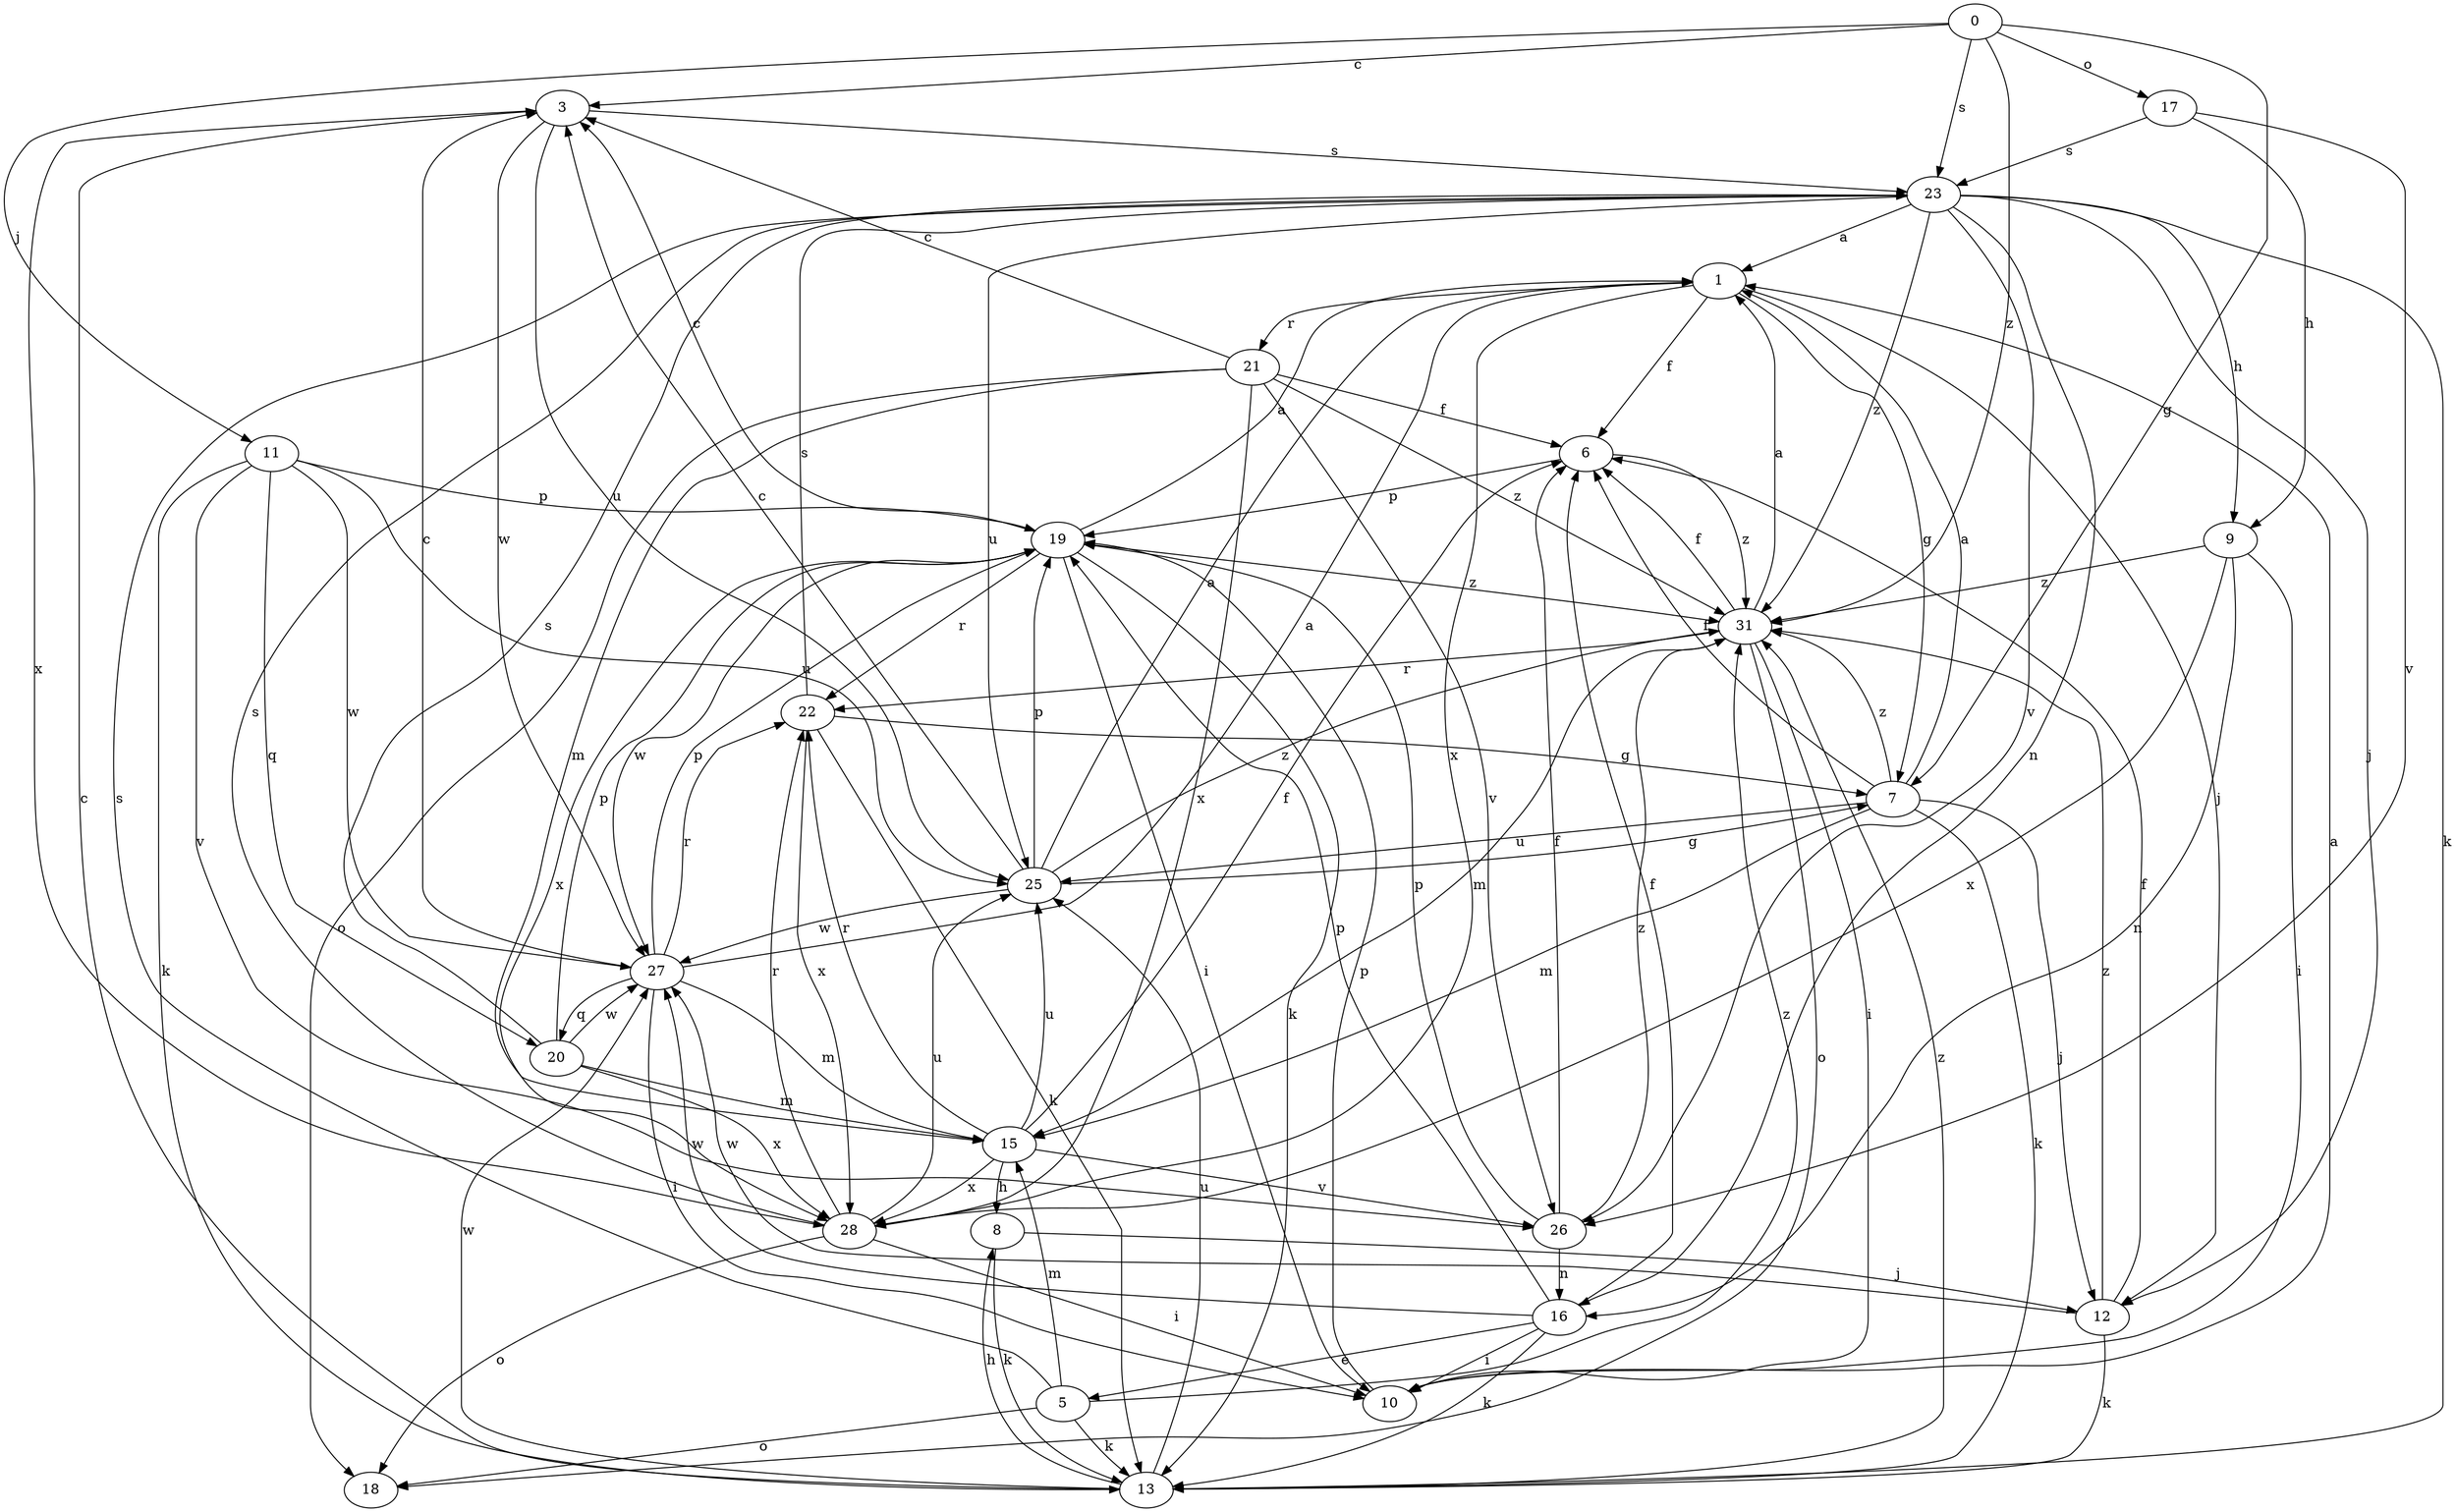 strict digraph  {
0;
1;
3;
5;
6;
7;
8;
9;
10;
11;
12;
13;
15;
16;
17;
18;
19;
20;
21;
22;
23;
25;
26;
27;
28;
31;
0 -> 3  [label=c];
0 -> 7  [label=g];
0 -> 11  [label=j];
0 -> 17  [label=o];
0 -> 23  [label=s];
0 -> 31  [label=z];
1 -> 6  [label=f];
1 -> 7  [label=g];
1 -> 12  [label=j];
1 -> 21  [label=r];
1 -> 28  [label=x];
3 -> 23  [label=s];
3 -> 25  [label=u];
3 -> 27  [label=w];
3 -> 28  [label=x];
5 -> 13  [label=k];
5 -> 15  [label=m];
5 -> 18  [label=o];
5 -> 23  [label=s];
5 -> 31  [label=z];
6 -> 19  [label=p];
6 -> 31  [label=z];
7 -> 1  [label=a];
7 -> 6  [label=f];
7 -> 12  [label=j];
7 -> 13  [label=k];
7 -> 15  [label=m];
7 -> 25  [label=u];
7 -> 31  [label=z];
8 -> 12  [label=j];
8 -> 13  [label=k];
9 -> 10  [label=i];
9 -> 16  [label=n];
9 -> 28  [label=x];
9 -> 31  [label=z];
10 -> 1  [label=a];
10 -> 19  [label=p];
11 -> 13  [label=k];
11 -> 19  [label=p];
11 -> 20  [label=q];
11 -> 25  [label=u];
11 -> 26  [label=v];
11 -> 27  [label=w];
12 -> 6  [label=f];
12 -> 13  [label=k];
12 -> 27  [label=w];
12 -> 31  [label=z];
13 -> 3  [label=c];
13 -> 8  [label=h];
13 -> 25  [label=u];
13 -> 27  [label=w];
13 -> 31  [label=z];
15 -> 6  [label=f];
15 -> 8  [label=h];
15 -> 22  [label=r];
15 -> 25  [label=u];
15 -> 26  [label=v];
15 -> 28  [label=x];
16 -> 5  [label=e];
16 -> 6  [label=f];
16 -> 10  [label=i];
16 -> 13  [label=k];
16 -> 19  [label=p];
16 -> 27  [label=w];
17 -> 9  [label=h];
17 -> 23  [label=s];
17 -> 26  [label=v];
19 -> 1  [label=a];
19 -> 3  [label=c];
19 -> 10  [label=i];
19 -> 13  [label=k];
19 -> 22  [label=r];
19 -> 27  [label=w];
19 -> 28  [label=x];
19 -> 31  [label=z];
20 -> 15  [label=m];
20 -> 19  [label=p];
20 -> 23  [label=s];
20 -> 27  [label=w];
20 -> 28  [label=x];
21 -> 3  [label=c];
21 -> 6  [label=f];
21 -> 15  [label=m];
21 -> 18  [label=o];
21 -> 26  [label=v];
21 -> 28  [label=x];
21 -> 31  [label=z];
22 -> 7  [label=g];
22 -> 13  [label=k];
22 -> 23  [label=s];
22 -> 28  [label=x];
23 -> 1  [label=a];
23 -> 9  [label=h];
23 -> 12  [label=j];
23 -> 13  [label=k];
23 -> 16  [label=n];
23 -> 25  [label=u];
23 -> 26  [label=v];
23 -> 31  [label=z];
25 -> 1  [label=a];
25 -> 3  [label=c];
25 -> 7  [label=g];
25 -> 19  [label=p];
25 -> 27  [label=w];
25 -> 31  [label=z];
26 -> 6  [label=f];
26 -> 16  [label=n];
26 -> 19  [label=p];
26 -> 31  [label=z];
27 -> 1  [label=a];
27 -> 3  [label=c];
27 -> 10  [label=i];
27 -> 15  [label=m];
27 -> 19  [label=p];
27 -> 20  [label=q];
27 -> 22  [label=r];
28 -> 10  [label=i];
28 -> 18  [label=o];
28 -> 22  [label=r];
28 -> 23  [label=s];
28 -> 25  [label=u];
31 -> 1  [label=a];
31 -> 6  [label=f];
31 -> 10  [label=i];
31 -> 15  [label=m];
31 -> 18  [label=o];
31 -> 22  [label=r];
}
